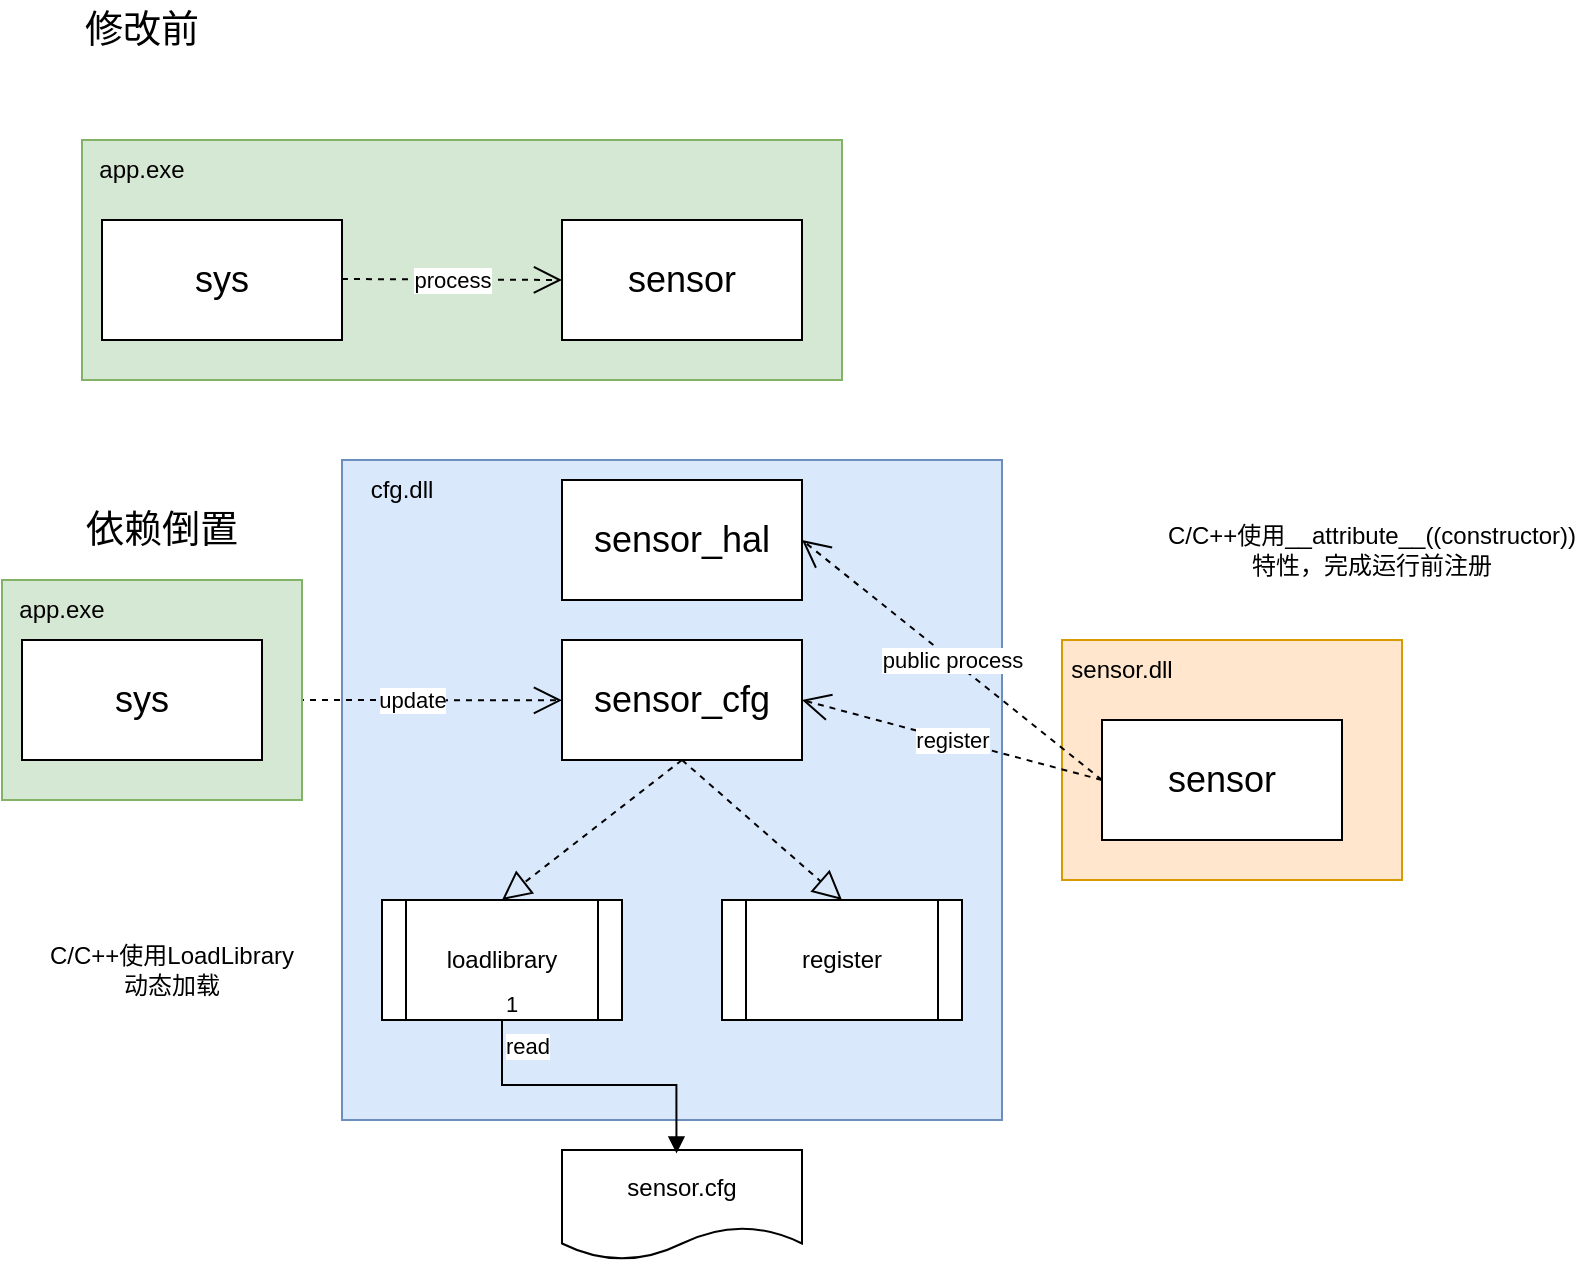 <mxfile version="26.1.1">
  <diagram name="依赖倒置" id="0m99TzgLbdnCNUlny6uD">
    <mxGraphModel dx="868" dy="478" grid="1" gridSize="10" guides="1" tooltips="1" connect="1" arrows="1" fold="1" page="1" pageScale="1" pageWidth="827" pageHeight="1169" math="0" shadow="0">
      <root>
        <mxCell id="0" />
        <mxCell id="1" parent="0" />
        <mxCell id="eldFSmhfL-vzOaCkPceo-44" value="" style="rounded=0;whiteSpace=wrap;html=1;fillColor=#ffe6cc;strokeColor=#d79b00;" vertex="1" parent="1">
          <mxGeometry x="560" y="330" width="170" height="120" as="geometry" />
        </mxCell>
        <mxCell id="eldFSmhfL-vzOaCkPceo-38" value="" style="rounded=0;whiteSpace=wrap;html=1;fillColor=#dae8fc;strokeColor=#6c8ebf;" vertex="1" parent="1">
          <mxGeometry x="200" y="240" width="330" height="330" as="geometry" />
        </mxCell>
        <mxCell id="eldFSmhfL-vzOaCkPceo-20" value="" style="rounded=0;whiteSpace=wrap;html=1;fillColor=#d5e8d4;strokeColor=#82b366;" vertex="1" parent="1">
          <mxGeometry x="70" y="80" width="380" height="120" as="geometry" />
        </mxCell>
        <mxCell id="eldFSmhfL-vzOaCkPceo-1" value="sys" style="rounded=0;whiteSpace=wrap;html=1;fontSize=18;" vertex="1" parent="1">
          <mxGeometry x="80" y="120" width="120" height="60" as="geometry" />
        </mxCell>
        <mxCell id="eldFSmhfL-vzOaCkPceo-2" value="修改前" style="text;html=1;align=center;verticalAlign=middle;whiteSpace=wrap;rounded=0;fontSize=19;" vertex="1" parent="1">
          <mxGeometry x="70" y="10" width="60" height="30" as="geometry" />
        </mxCell>
        <mxCell id="eldFSmhfL-vzOaCkPceo-3" value="sensor" style="rounded=0;whiteSpace=wrap;html=1;fontSize=18;" vertex="1" parent="1">
          <mxGeometry x="310" y="120" width="120" height="60" as="geometry" />
        </mxCell>
        <mxCell id="eldFSmhfL-vzOaCkPceo-5" value="依赖倒置" style="text;html=1;align=center;verticalAlign=middle;whiteSpace=wrap;rounded=0;fontSize=19;" vertex="1" parent="1">
          <mxGeometry x="70" y="260" width="80" height="30" as="geometry" />
        </mxCell>
        <mxCell id="eldFSmhfL-vzOaCkPceo-7" value="sensor_cfg" style="rounded=0;whiteSpace=wrap;html=1;fontSize=18;" vertex="1" parent="1">
          <mxGeometry x="310" y="330" width="120" height="60" as="geometry" />
        </mxCell>
        <mxCell id="eldFSmhfL-vzOaCkPceo-9" value="process" style="endArrow=open;endSize=12;dashed=1;html=1;rounded=0;entryX=0;entryY=0.5;entryDx=0;entryDy=0;" edge="1" parent="1" target="eldFSmhfL-vzOaCkPceo-3">
          <mxGeometry width="160" relative="1" as="geometry">
            <mxPoint x="200" y="149.5" as="sourcePoint" />
            <mxPoint x="300" y="150" as="targetPoint" />
          </mxGeometry>
        </mxCell>
        <mxCell id="eldFSmhfL-vzOaCkPceo-10" value="update" style="endArrow=open;endSize=12;dashed=1;html=1;rounded=0;entryX=0;entryY=0.5;entryDx=0;entryDy=0;exitX=1;exitY=0.5;exitDx=0;exitDy=0;" edge="1" parent="1" source="eldFSmhfL-vzOaCkPceo-6">
          <mxGeometry x="0.003" width="160" relative="1" as="geometry">
            <mxPoint x="200" y="359.66" as="sourcePoint" />
            <mxPoint x="310" y="360.16" as="targetPoint" />
            <mxPoint as="offset" />
          </mxGeometry>
        </mxCell>
        <mxCell id="eldFSmhfL-vzOaCkPceo-11" value="sensor" style="rounded=0;whiteSpace=wrap;html=1;fontSize=18;" vertex="1" parent="1">
          <mxGeometry x="580" y="370" width="120" height="60" as="geometry" />
        </mxCell>
        <mxCell id="eldFSmhfL-vzOaCkPceo-12" value="register" style="endArrow=open;endSize=12;dashed=1;html=1;rounded=0;exitX=0;exitY=0.5;exitDx=0;exitDy=0;entryX=1;entryY=0.5;entryDx=0;entryDy=0;" edge="1" parent="1" source="eldFSmhfL-vzOaCkPceo-11" target="eldFSmhfL-vzOaCkPceo-7">
          <mxGeometry width="160" relative="1" as="geometry">
            <mxPoint x="540" y="380" as="sourcePoint" />
            <mxPoint x="700" y="380" as="targetPoint" />
          </mxGeometry>
        </mxCell>
        <mxCell id="eldFSmhfL-vzOaCkPceo-13" value="C/C++使用__attribute__((constructor))特性，完成运行前注册" style="text;html=1;align=center;verticalAlign=middle;whiteSpace=wrap;rounded=0;" vertex="1" parent="1">
          <mxGeometry x="610" y="270" width="210" height="30" as="geometry" />
        </mxCell>
        <mxCell id="eldFSmhfL-vzOaCkPceo-18" value="register" style="shape=process;whiteSpace=wrap;html=1;backgroundOutline=1;" vertex="1" parent="1">
          <mxGeometry x="390" y="460" width="120" height="60" as="geometry" />
        </mxCell>
        <mxCell id="eldFSmhfL-vzOaCkPceo-19" value="" style="endArrow=block;dashed=1;endFill=0;endSize=12;html=1;rounded=0;exitX=0.5;exitY=1;exitDx=0;exitDy=0;entryX=0.5;entryY=0;entryDx=0;entryDy=0;" edge="1" parent="1" source="eldFSmhfL-vzOaCkPceo-7" target="eldFSmhfL-vzOaCkPceo-18">
          <mxGeometry width="160" relative="1" as="geometry">
            <mxPoint x="240" y="420" as="sourcePoint" />
            <mxPoint x="400" y="420" as="targetPoint" />
          </mxGeometry>
        </mxCell>
        <mxCell id="eldFSmhfL-vzOaCkPceo-21" value="app.exe" style="text;html=1;align=center;verticalAlign=middle;whiteSpace=wrap;rounded=0;" vertex="1" parent="1">
          <mxGeometry x="70" y="80" width="60" height="30" as="geometry" />
        </mxCell>
        <mxCell id="eldFSmhfL-vzOaCkPceo-22" value="loadlibrary" style="shape=process;whiteSpace=wrap;html=1;backgroundOutline=1;" vertex="1" parent="1">
          <mxGeometry x="220" y="460" width="120" height="60" as="geometry" />
        </mxCell>
        <mxCell id="eldFSmhfL-vzOaCkPceo-23" value="" style="endArrow=block;dashed=1;endFill=0;endSize=12;html=1;rounded=0;entryX=0.5;entryY=0;entryDx=0;entryDy=0;" edge="1" parent="1" target="eldFSmhfL-vzOaCkPceo-22">
          <mxGeometry width="160" relative="1" as="geometry">
            <mxPoint x="370" y="390" as="sourcePoint" />
            <mxPoint x="360" y="460" as="targetPoint" />
          </mxGeometry>
        </mxCell>
        <mxCell id="eldFSmhfL-vzOaCkPceo-24" value="sensor.cfg" style="shape=document;whiteSpace=wrap;html=1;boundedLbl=1;" vertex="1" parent="1">
          <mxGeometry x="310" y="585" width="120" height="55" as="geometry" />
        </mxCell>
        <mxCell id="eldFSmhfL-vzOaCkPceo-25" value="read" style="endArrow=block;endFill=1;html=1;edgeStyle=orthogonalEdgeStyle;align=left;verticalAlign=top;rounded=0;entryX=0.477;entryY=0.031;entryDx=0;entryDy=0;entryPerimeter=0;exitX=0.5;exitY=1;exitDx=0;exitDy=0;" edge="1" parent="1" source="eldFSmhfL-vzOaCkPceo-22" target="eldFSmhfL-vzOaCkPceo-24">
          <mxGeometry x="-1" relative="1" as="geometry">
            <mxPoint x="210" y="560" as="sourcePoint" />
            <mxPoint x="360" y="580" as="targetPoint" />
          </mxGeometry>
        </mxCell>
        <mxCell id="eldFSmhfL-vzOaCkPceo-26" value="1" style="edgeLabel;resizable=0;html=1;align=left;verticalAlign=bottom;" connectable="0" vertex="1" parent="eldFSmhfL-vzOaCkPceo-25">
          <mxGeometry x="-1" relative="1" as="geometry" />
        </mxCell>
        <mxCell id="eldFSmhfL-vzOaCkPceo-27" value="C/C++使用LoadLibrary&lt;div&gt;动态加载&lt;/div&gt;" style="text;html=1;align=center;verticalAlign=middle;whiteSpace=wrap;rounded=0;" vertex="1" parent="1">
          <mxGeometry x="30" y="480" width="170" height="30" as="geometry" />
        </mxCell>
        <mxCell id="eldFSmhfL-vzOaCkPceo-30" value="" style="group" vertex="1" connectable="0" parent="1">
          <mxGeometry x="30" y="300" width="150" height="110" as="geometry" />
        </mxCell>
        <mxCell id="eldFSmhfL-vzOaCkPceo-28" value="" style="rounded=0;whiteSpace=wrap;html=1;fillColor=#d5e8d4;strokeColor=#82b366;" vertex="1" parent="eldFSmhfL-vzOaCkPceo-30">
          <mxGeometry width="150" height="110" as="geometry" />
        </mxCell>
        <mxCell id="eldFSmhfL-vzOaCkPceo-6" value="sys" style="rounded=0;whiteSpace=wrap;html=1;fontSize=18;" vertex="1" parent="eldFSmhfL-vzOaCkPceo-30">
          <mxGeometry x="10" y="30" width="120" height="60" as="geometry" />
        </mxCell>
        <mxCell id="eldFSmhfL-vzOaCkPceo-29" value="app.exe" style="text;html=1;align=center;verticalAlign=middle;whiteSpace=wrap;rounded=0;" vertex="1" parent="eldFSmhfL-vzOaCkPceo-30">
          <mxGeometry width="60" height="30" as="geometry" />
        </mxCell>
        <mxCell id="eldFSmhfL-vzOaCkPceo-43" value="cfg.dll" style="text;html=1;align=center;verticalAlign=middle;whiteSpace=wrap;rounded=0;" vertex="1" parent="1">
          <mxGeometry x="200" y="240" width="60" height="30" as="geometry" />
        </mxCell>
        <mxCell id="eldFSmhfL-vzOaCkPceo-45" value="sensor_hal" style="rounded=0;whiteSpace=wrap;html=1;fontSize=18;" vertex="1" parent="1">
          <mxGeometry x="310" y="250" width="120" height="60" as="geometry" />
        </mxCell>
        <mxCell id="eldFSmhfL-vzOaCkPceo-46" value="public process" style="endArrow=open;endSize=12;dashed=1;html=1;rounded=0;exitX=0;exitY=0.5;exitDx=0;exitDy=0;entryX=1;entryY=0.5;entryDx=0;entryDy=0;" edge="1" parent="1" source="eldFSmhfL-vzOaCkPceo-11">
          <mxGeometry width="160" relative="1" as="geometry">
            <mxPoint x="580" y="320" as="sourcePoint" />
            <mxPoint x="430" y="280" as="targetPoint" />
          </mxGeometry>
        </mxCell>
        <mxCell id="eldFSmhfL-vzOaCkPceo-47" value="sensor.dll" style="text;html=1;align=center;verticalAlign=middle;whiteSpace=wrap;rounded=0;" vertex="1" parent="1">
          <mxGeometry x="560" y="330" width="60" height="30" as="geometry" />
        </mxCell>
      </root>
    </mxGraphModel>
  </diagram>
</mxfile>
